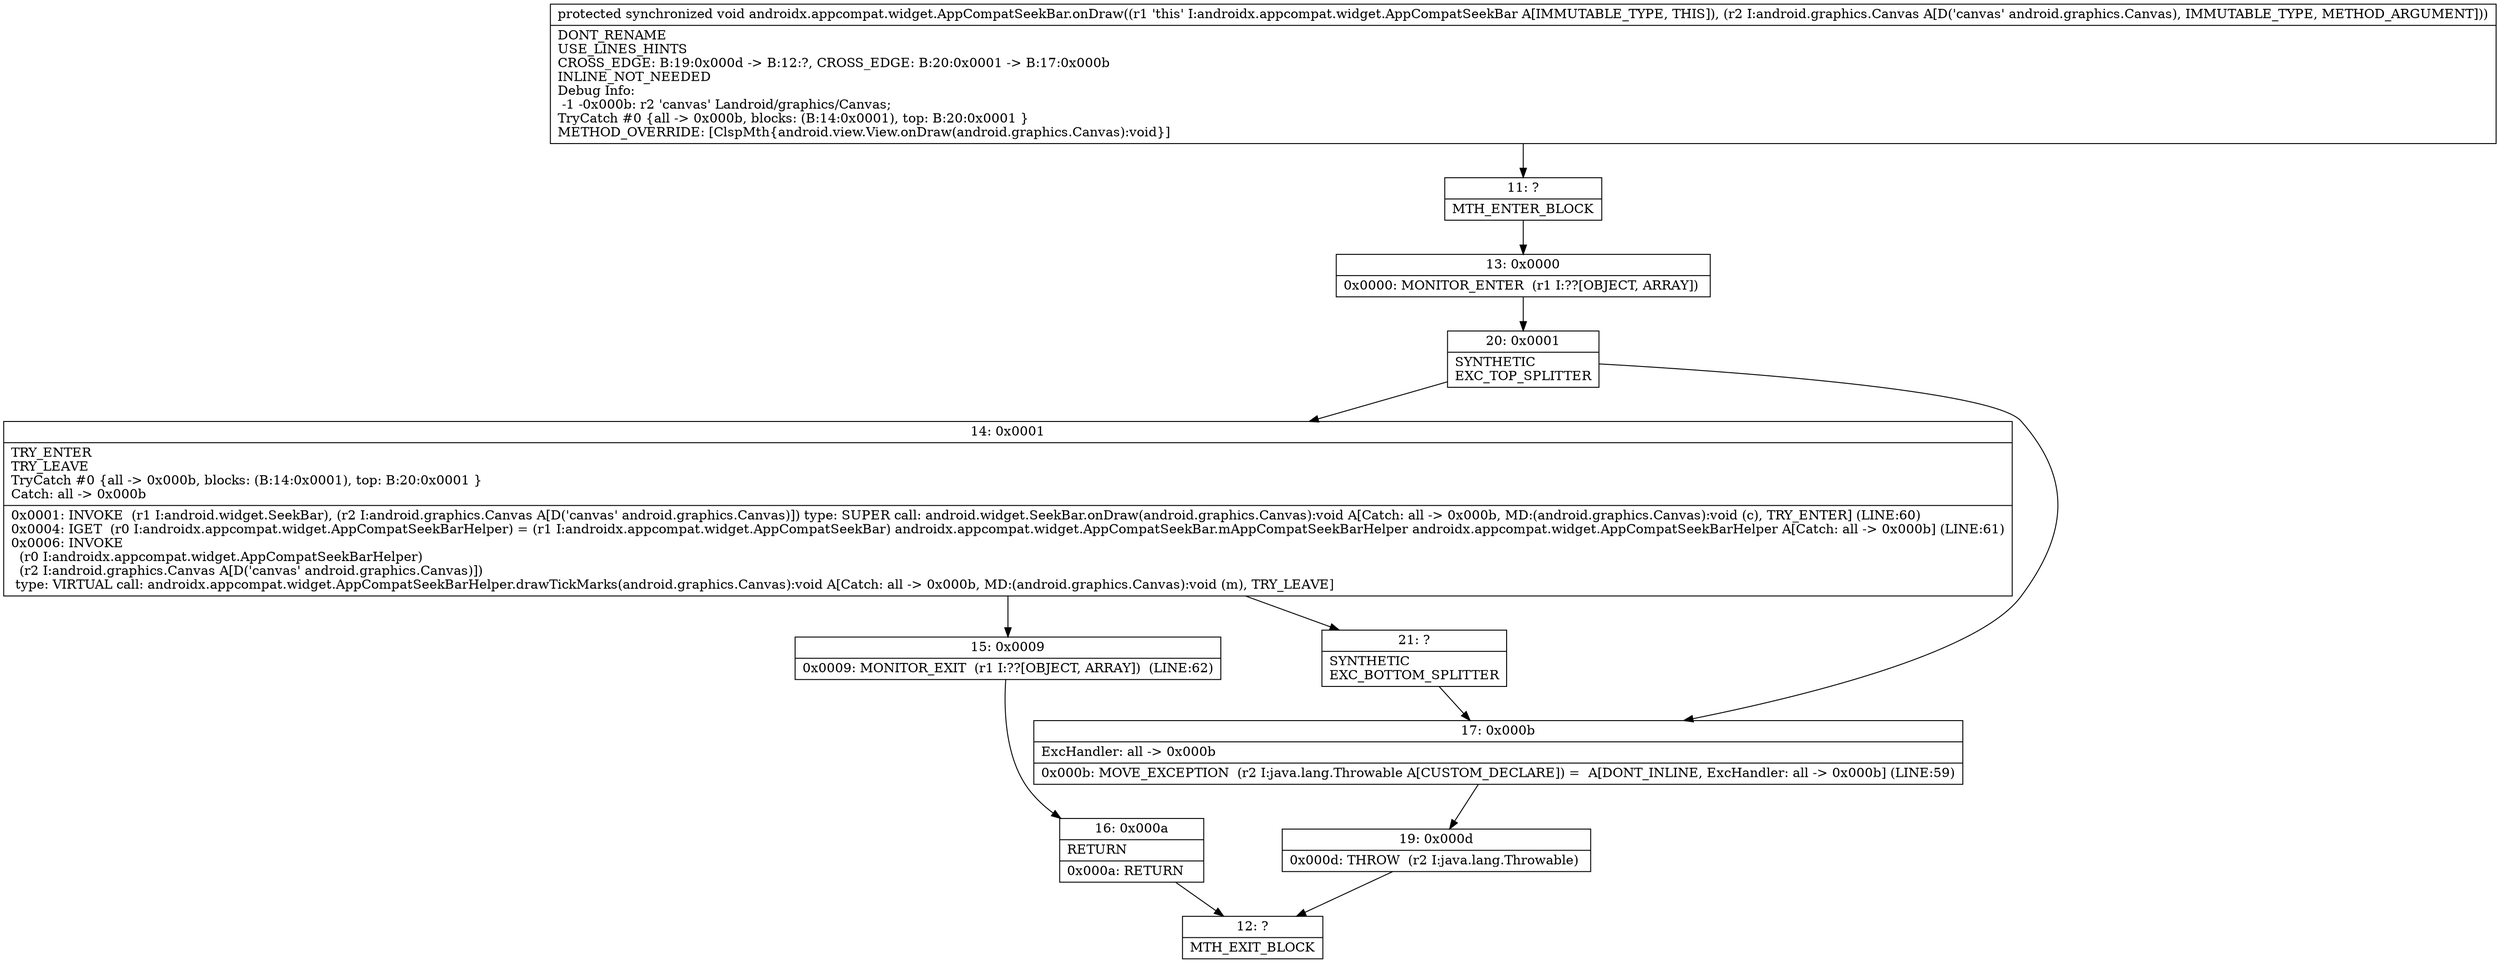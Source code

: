 digraph "CFG forandroidx.appcompat.widget.AppCompatSeekBar.onDraw(Landroid\/graphics\/Canvas;)V" {
Node_11 [shape=record,label="{11\:\ ?|MTH_ENTER_BLOCK\l}"];
Node_13 [shape=record,label="{13\:\ 0x0000|0x0000: MONITOR_ENTER  (r1 I:??[OBJECT, ARRAY]) \l}"];
Node_20 [shape=record,label="{20\:\ 0x0001|SYNTHETIC\lEXC_TOP_SPLITTER\l}"];
Node_14 [shape=record,label="{14\:\ 0x0001|TRY_ENTER\lTRY_LEAVE\lTryCatch #0 \{all \-\> 0x000b, blocks: (B:14:0x0001), top: B:20:0x0001 \}\lCatch: all \-\> 0x000b\l|0x0001: INVOKE  (r1 I:android.widget.SeekBar), (r2 I:android.graphics.Canvas A[D('canvas' android.graphics.Canvas)]) type: SUPER call: android.widget.SeekBar.onDraw(android.graphics.Canvas):void A[Catch: all \-\> 0x000b, MD:(android.graphics.Canvas):void (c), TRY_ENTER] (LINE:60)\l0x0004: IGET  (r0 I:androidx.appcompat.widget.AppCompatSeekBarHelper) = (r1 I:androidx.appcompat.widget.AppCompatSeekBar) androidx.appcompat.widget.AppCompatSeekBar.mAppCompatSeekBarHelper androidx.appcompat.widget.AppCompatSeekBarHelper A[Catch: all \-\> 0x000b] (LINE:61)\l0x0006: INVOKE  \l  (r0 I:androidx.appcompat.widget.AppCompatSeekBarHelper)\l  (r2 I:android.graphics.Canvas A[D('canvas' android.graphics.Canvas)])\l type: VIRTUAL call: androidx.appcompat.widget.AppCompatSeekBarHelper.drawTickMarks(android.graphics.Canvas):void A[Catch: all \-\> 0x000b, MD:(android.graphics.Canvas):void (m), TRY_LEAVE]\l}"];
Node_15 [shape=record,label="{15\:\ 0x0009|0x0009: MONITOR_EXIT  (r1 I:??[OBJECT, ARRAY])  (LINE:62)\l}"];
Node_16 [shape=record,label="{16\:\ 0x000a|RETURN\l|0x000a: RETURN   \l}"];
Node_12 [shape=record,label="{12\:\ ?|MTH_EXIT_BLOCK\l}"];
Node_21 [shape=record,label="{21\:\ ?|SYNTHETIC\lEXC_BOTTOM_SPLITTER\l}"];
Node_17 [shape=record,label="{17\:\ 0x000b|ExcHandler: all \-\> 0x000b\l|0x000b: MOVE_EXCEPTION  (r2 I:java.lang.Throwable A[CUSTOM_DECLARE]) =  A[DONT_INLINE, ExcHandler: all \-\> 0x000b] (LINE:59)\l}"];
Node_19 [shape=record,label="{19\:\ 0x000d|0x000d: THROW  (r2 I:java.lang.Throwable) \l}"];
MethodNode[shape=record,label="{protected synchronized void androidx.appcompat.widget.AppCompatSeekBar.onDraw((r1 'this' I:androidx.appcompat.widget.AppCompatSeekBar A[IMMUTABLE_TYPE, THIS]), (r2 I:android.graphics.Canvas A[D('canvas' android.graphics.Canvas), IMMUTABLE_TYPE, METHOD_ARGUMENT]))  | DONT_RENAME\lUSE_LINES_HINTS\lCROSS_EDGE: B:19:0x000d \-\> B:12:?, CROSS_EDGE: B:20:0x0001 \-\> B:17:0x000b\lINLINE_NOT_NEEDED\lDebug Info:\l  \-1 \-0x000b: r2 'canvas' Landroid\/graphics\/Canvas;\lTryCatch #0 \{all \-\> 0x000b, blocks: (B:14:0x0001), top: B:20:0x0001 \}\lMETHOD_OVERRIDE: [ClspMth\{android.view.View.onDraw(android.graphics.Canvas):void\}]\l}"];
MethodNode -> Node_11;Node_11 -> Node_13;
Node_13 -> Node_20;
Node_20 -> Node_14;
Node_20 -> Node_17;
Node_14 -> Node_15;
Node_14 -> Node_21;
Node_15 -> Node_16;
Node_16 -> Node_12;
Node_21 -> Node_17;
Node_17 -> Node_19;
Node_19 -> Node_12;
}

